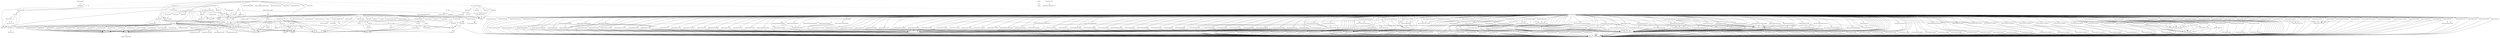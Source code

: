digraph depends {
    node [shape=plaintext]
"alsa-utils-alsamixer" -> "libasound2";
"alsa-utils-alsamixer" -> "libformw5";
"alsa-utils-alsamixer" -> "libmenuw5";
"alsa-utils-alsamixer" -> "libncursesw5";
"alsa-utils-alsamixer" -> "libpanelw5";
"alsa-utils-alsamixer" -> "libtinfo5";
"angstrom-feed-configs" -> "opkg" [style=dotted];
"angstrom-packagegroup-boot" -> "angstrom-version";
"angstrom-packagegroup-boot" -> "packagegroup-boot";
"avahi-daemon" -> "base-files";
"avahi-daemon" -> "base-passwd";
"avahi-daemon" -> "libavahi-common3";
"avahi-daemon" -> "libavahi-core7";
"avahi-daemon" -> "libcap2";
"avahi-daemon" -> "libdaemon0";
"avahi-daemon" -> "libdbus-1-3";
"avahi-daemon" -> "libexpat1";
"avahi-daemon" -> "libnss-mdns" [style=dotted];
"avahi-daemon" -> "shadow";
"avahi-utils" -> "libavahi-client3";
"avahi-utils" -> "libavahi-common3";
"bluez5" -> "libdbus-1-3";
"bluez5" -> "libglib-2.0-0";
"bluez5" -> "libreadline6";
"bluez5" -> "libudev1";
"busybox" -> "busybox-syslog" [style=dotted];
"busybox" -> "busybox-udhcpc" [style=dotted];
"busybox" -> "update-alternatives-opkg";
"busybox-syslog" -> "update-alternatives-opkg";
"cpufreq-tweaks" -> "cpufrequtils";
"dbus-1" -> "base-files";
"dbus-1" -> "base-passwd";
"dbus-1" -> "libdbus-1-3";
"dbus-1" -> "libexpat1";
"dbus-1" -> "libx11-6";
"dbus-1" -> "shadow";
"e2fsprogs-e2fsck" -> "libblkid1";
"e2fsprogs-e2fsck" -> "libcom-err2";
"e2fsprogs-e2fsck" -> "libe2p2";
"e2fsprogs-e2fsck" -> "libext2fs2";
"e2fsprogs-e2fsck" -> "libuuid1";
"fixmac" -> "ranpwd";
"htop" -> "libncursesw5";
"htop" -> "libtinfo5";
"htop" -> "ncurses-terminfo";
"iptables" -> "kernel-module-ip-tables" [style=dotted];
"iptables" -> "kernel-module-ipt-masquerade" [style=dotted];
"iptables" -> "kernel-module-iptable-filter" [style=dotted];
"iptables" -> "kernel-module-iptable-nat" [style=dotted];
"iptables" -> "kernel-module-nf-conntrack" [style=dotted];
"iptables" -> "kernel-module-nf-conntrack-ipv4" [style=dotted];
"iptables" -> "kernel-module-nf-defrag-ipv4" [style=dotted];
"iptables" -> "kernel-module-nf-nat" [style=dotted];
"iptables" -> "kernel-module-x-tables" [style=dotted];
"iw" -> "libnl-3-200";
"iw" -> "libnl-3-genl";
"kbd" -> "update-alternatives-opkg";
"kernel" -> "kernel-4.1.15-yocto-standard";
"kernel-module-8021q" -> "kernel-4.1.15-yocto-standard";
"kernel-module-act-mirred" -> "kernel-4.1.15-yocto-standard";
"kernel-module-af-key" -> "kernel-4.1.15-yocto-standard";
"kernel-module-ah4" -> "kernel-4.1.15-yocto-standard";
"kernel-module-ansi-cprng" -> "kernel-4.1.15-yocto-standard";
"kernel-module-anubis" -> "kernel-4.1.15-yocto-standard";
"kernel-module-arc4" -> "kernel-4.1.15-yocto-standard";
"kernel-module-arp-tables" -> "kernel-4.1.15-yocto-standard";
"kernel-module-arp-tables" -> "kernel-module-x-tables";
"kernel-module-arpt-mangle" -> "kernel-4.1.15-yocto-standard";
"kernel-module-arpt-mangle" -> "kernel-module-x-tables";
"kernel-module-arptable-filter" -> "kernel-4.1.15-yocto-standard";
"kernel-module-arptable-filter" -> "kernel-module-arp-tables";
"kernel-module-arptable-filter" -> "kernel-module-x-tables";
"kernel-module-binfmt-misc" -> "kernel-4.1.15-yocto-standard";
"kernel-module-blowfish-common" -> "kernel-4.1.15-yocto-standard";
"kernel-module-blowfish-generic" -> "kernel-4.1.15-yocto-standard";
"kernel-module-blowfish-generic" -> "kernel-module-blowfish-common";
"kernel-module-bonding" -> "kernel-4.1.15-yocto-standard";
"kernel-module-br-netfilter" -> "kernel-4.1.15-yocto-standard";
"kernel-module-br-netfilter" -> "kernel-module-bridge";
"kernel-module-br-netfilter" -> "kernel-module-llc";
"kernel-module-br-netfilter" -> "kernel-module-stp";
"kernel-module-bridge" -> "kernel-4.1.15-yocto-standard";
"kernel-module-bridge" -> "kernel-module-llc";
"kernel-module-bridge" -> "kernel-module-stp";
"kernel-module-bsd-comp" -> "kernel-4.1.15-yocto-standard";
"kernel-module-bsd-comp" -> "kernel-module-ppp-generic";
"kernel-module-bsd-comp" -> "kernel-module-slhc";
"kernel-module-camellia-generic" -> "kernel-4.1.15-yocto-standard";
"kernel-module-cast-common" -> "kernel-4.1.15-yocto-standard";
"kernel-module-cast5-generic" -> "kernel-4.1.15-yocto-standard";
"kernel-module-cast5-generic" -> "kernel-module-cast-common";
"kernel-module-cast6-generic" -> "kernel-4.1.15-yocto-standard";
"kernel-module-cast6-generic" -> "kernel-module-cast-common";
"kernel-module-cdrom" -> "kernel-4.1.15-yocto-standard";
"kernel-module-cifs" -> "kernel-4.1.15-yocto-standard";
"kernel-module-cmac" -> "kernel-4.1.15-yocto-standard";
"kernel-module-configfs" -> "kernel-4.1.15-yocto-standard";
"kernel-module-crc-ccitt" -> "kernel-4.1.15-yocto-standard";
"kernel-module-crypto-null" -> "kernel-4.1.15-yocto-standard";
"kernel-module-cryptoloop" -> "kernel-4.1.15-yocto-standard";
"kernel-module-cryptoloop" -> "kernel-module-loop";
"kernel-module-ctr" -> "kernel-4.1.15-yocto-standard";
"kernel-module-cuse" -> "kernel-4.1.15-yocto-standard";
"kernel-module-cuse" -> "kernel-module-fuse";
"kernel-module-deflate" -> "kernel-4.1.15-yocto-standard";
"kernel-module-dummy" -> "kernel-4.1.15-yocto-standard";
"kernel-module-ebt-802-3" -> "kernel-4.1.15-yocto-standard";
"kernel-module-ebt-802-3" -> "kernel-module-x-tables";
"kernel-module-ebt-among" -> "kernel-4.1.15-yocto-standard";
"kernel-module-ebt-among" -> "kernel-module-x-tables";
"kernel-module-ebt-arp" -> "kernel-4.1.15-yocto-standard";
"kernel-module-ebt-arp" -> "kernel-module-x-tables";
"kernel-module-ebt-arpreply" -> "kernel-4.1.15-yocto-standard";
"kernel-module-ebt-arpreply" -> "kernel-module-x-tables";
"kernel-module-ebt-dnat" -> "kernel-4.1.15-yocto-standard";
"kernel-module-ebt-dnat" -> "kernel-module-x-tables";
"kernel-module-ebt-ip" -> "kernel-4.1.15-yocto-standard";
"kernel-module-ebt-ip" -> "kernel-module-x-tables";
"kernel-module-ebt-ip6" -> "kernel-4.1.15-yocto-standard";
"kernel-module-ebt-ip6" -> "kernel-module-x-tables";
"kernel-module-ebt-limit" -> "kernel-4.1.15-yocto-standard";
"kernel-module-ebt-limit" -> "kernel-module-x-tables";
"kernel-module-ebt-log" -> "kernel-4.1.15-yocto-standard";
"kernel-module-ebt-log" -> "kernel-module-x-tables";
"kernel-module-ebt-mark" -> "kernel-4.1.15-yocto-standard";
"kernel-module-ebt-mark" -> "kernel-module-x-tables";
"kernel-module-ebt-mark-m" -> "kernel-4.1.15-yocto-standard";
"kernel-module-ebt-mark-m" -> "kernel-module-x-tables";
"kernel-module-ebt-nflog" -> "kernel-4.1.15-yocto-standard";
"kernel-module-ebt-nflog" -> "kernel-module-x-tables";
"kernel-module-ebt-pkttype" -> "kernel-4.1.15-yocto-standard";
"kernel-module-ebt-pkttype" -> "kernel-module-x-tables";
"kernel-module-ebt-redirect" -> "kernel-4.1.15-yocto-standard";
"kernel-module-ebt-redirect" -> "kernel-module-x-tables";
"kernel-module-ebt-snat" -> "kernel-4.1.15-yocto-standard";
"kernel-module-ebt-snat" -> "kernel-module-x-tables";
"kernel-module-ebt-stp" -> "kernel-4.1.15-yocto-standard";
"kernel-module-ebt-stp" -> "kernel-module-x-tables";
"kernel-module-ebt-vlan" -> "kernel-4.1.15-yocto-standard";
"kernel-module-ebt-vlan" -> "kernel-module-x-tables";
"kernel-module-ebtable-broute" -> "kernel-4.1.15-yocto-standard";
"kernel-module-ebtable-broute" -> "kernel-module-bridge";
"kernel-module-ebtable-broute" -> "kernel-module-ebtables";
"kernel-module-ebtable-broute" -> "kernel-module-llc";
"kernel-module-ebtable-broute" -> "kernel-module-stp";
"kernel-module-ebtable-broute" -> "kernel-module-x-tables";
"kernel-module-ebtable-filter" -> "kernel-4.1.15-yocto-standard";
"kernel-module-ebtable-filter" -> "kernel-module-ebtables";
"kernel-module-ebtable-filter" -> "kernel-module-x-tables";
"kernel-module-ebtable-nat" -> "kernel-4.1.15-yocto-standard";
"kernel-module-ebtable-nat" -> "kernel-module-ebtables";
"kernel-module-ebtable-nat" -> "kernel-module-x-tables";
"kernel-module-ebtables" -> "kernel-4.1.15-yocto-standard";
"kernel-module-ebtables" -> "kernel-module-x-tables";
"kernel-module-ecb" -> "kernel-4.1.15-yocto-standard";
"kernel-module-esp4" -> "kernel-4.1.15-yocto-standard";
"kernel-module-fuse" -> "kernel-4.1.15-yocto-standard";
"kernel-module-gre" -> "kernel-4.1.15-yocto-standard";
"kernel-module-i2c-core" -> "kernel-4.1.15-yocto-standard";
"kernel-module-i2c-dev" -> "kernel-4.1.15-yocto-standard";
"kernel-module-i2c-dev" -> "kernel-module-i2c-core";
"kernel-module-i2c-piix4" -> "kernel-4.1.15-yocto-standard";
"kernel-module-i2c-piix4" -> "kernel-module-i2c-core";
"kernel-module-ip-gre" -> "kernel-4.1.15-yocto-standard";
"kernel-module-ip-gre" -> "kernel-module-gre";
"kernel-module-ip-tables" -> "kernel-4.1.15-yocto-standard";
"kernel-module-ip-tables" -> "kernel-module-x-tables";
"kernel-module-ip6-tables" -> "kernel-4.1.15-yocto-standard";
"kernel-module-ip6-tables" -> "kernel-module-x-tables";
"kernel-module-ip6-tunnel" -> "kernel-4.1.15-yocto-standard";
"kernel-module-ip6-tunnel" -> "kernel-module-tunnel6";
"kernel-module-ip6-udp-tunnel" -> "kernel-4.1.15-yocto-standard";
"kernel-module-ip6t-eui64" -> "kernel-4.1.15-yocto-standard";
"kernel-module-ip6t-eui64" -> "kernel-module-x-tables";
"kernel-module-ip6t-frag" -> "kernel-4.1.15-yocto-standard";
"kernel-module-ip6t-frag" -> "kernel-module-x-tables";
"kernel-module-ip6t-hbh" -> "kernel-4.1.15-yocto-standard";
"kernel-module-ip6t-hbh" -> "kernel-module-x-tables";
"kernel-module-ip6t-ipv6header" -> "kernel-4.1.15-yocto-standard";
"kernel-module-ip6t-ipv6header" -> "kernel-module-x-tables";
"kernel-module-ip6t-rt" -> "kernel-4.1.15-yocto-standard";
"kernel-module-ip6t-rt" -> "kernel-module-x-tables";
"kernel-module-ip6table-filter" -> "kernel-4.1.15-yocto-standard";
"kernel-module-ip6table-filter" -> "kernel-module-ip6-tables";
"kernel-module-ip6table-filter" -> "kernel-module-x-tables";
"kernel-module-ip6table-mangle" -> "kernel-4.1.15-yocto-standard";
"kernel-module-ip6table-mangle" -> "kernel-module-ip6-tables";
"kernel-module-ip6table-mangle" -> "kernel-module-x-tables";
"kernel-module-ip6table-raw" -> "kernel-4.1.15-yocto-standard";
"kernel-module-ip6table-raw" -> "kernel-module-ip6-tables";
"kernel-module-ip6table-raw" -> "kernel-module-x-tables";
"kernel-module-ipcomp" -> "kernel-4.1.15-yocto-standard";
"kernel-module-ipcomp" -> "kernel-module-xfrm-ipcomp";
"kernel-module-ipcomp6" -> "kernel-4.1.15-yocto-standard";
"kernel-module-ipcomp6" -> "kernel-module-tunnel6";
"kernel-module-ipcomp6" -> "kernel-module-xfrm-ipcomp";
"kernel-module-ipcomp6" -> "kernel-module-xfrm6-tunnel";
"kernel-module-ipip" -> "kernel-4.1.15-yocto-standard";
"kernel-module-ipt-ah" -> "kernel-4.1.15-yocto-standard";
"kernel-module-ipt-ah" -> "kernel-module-x-tables";
"kernel-module-ipt-clusterip" -> "kernel-4.1.15-yocto-standard";
"kernel-module-ipt-clusterip" -> "kernel-module-nf-conntrack";
"kernel-module-ipt-clusterip" -> "kernel-module-x-tables";
"kernel-module-ipt-ecn" -> "kernel-4.1.15-yocto-standard";
"kernel-module-ipt-ecn" -> "kernel-module-x-tables";
"kernel-module-ipt-reject" -> "kernel-4.1.15-yocto-standard";
"kernel-module-ipt-reject" -> "kernel-module-nf-reject-ipv4";
"kernel-module-ipt-reject" -> "kernel-module-x-tables";
"kernel-module-iptable-filter" -> "kernel-4.1.15-yocto-standard";
"kernel-module-iptable-filter" -> "kernel-module-ip-tables";
"kernel-module-iptable-filter" -> "kernel-module-x-tables";
"kernel-module-iptable-mangle" -> "kernel-4.1.15-yocto-standard";
"kernel-module-iptable-mangle" -> "kernel-module-ip-tables";
"kernel-module-iptable-mangle" -> "kernel-module-x-tables";
"kernel-module-iptable-raw" -> "kernel-4.1.15-yocto-standard";
"kernel-module-iptable-raw" -> "kernel-module-ip-tables";
"kernel-module-iptable-raw" -> "kernel-module-x-tables";
"kernel-module-khazad" -> "kernel-4.1.15-yocto-standard";
"kernel-module-libcrc32c" -> "kernel-4.1.15-yocto-standard";
"kernel-module-llc" -> "kernel-4.1.15-yocto-standard";
"kernel-module-loop" -> "kernel-4.1.15-yocto-standard";
"kernel-module-md4" -> "kernel-4.1.15-yocto-standard";
"kernel-module-michael-mic" -> "kernel-4.1.15-yocto-standard";
"kernel-module-nbd" -> "kernel-4.1.15-yocto-standard";
"kernel-module-nf-conntrack" -> "kernel-4.1.15-yocto-standard";
"kernel-module-nf-conntrack-amanda" -> "kernel-4.1.15-yocto-standard";
"kernel-module-nf-conntrack-amanda" -> "kernel-module-nf-conntrack";
"kernel-module-nf-conntrack-broadcast" -> "kernel-4.1.15-yocto-standard";
"kernel-module-nf-conntrack-broadcast" -> "kernel-module-nf-conntrack";
"kernel-module-nf-conntrack-ftp" -> "kernel-4.1.15-yocto-standard";
"kernel-module-nf-conntrack-ftp" -> "kernel-module-nf-conntrack";
"kernel-module-nf-conntrack-h323" -> "kernel-4.1.15-yocto-standard";
"kernel-module-nf-conntrack-h323" -> "kernel-module-nf-conntrack";
"kernel-module-nf-conntrack-ipv4" -> "kernel-4.1.15-yocto-standard";
"kernel-module-nf-conntrack-ipv4" -> "kernel-module-nf-conntrack";
"kernel-module-nf-conntrack-ipv4" -> "kernel-module-nf-defrag-ipv4";
"kernel-module-nf-conntrack-irc" -> "kernel-4.1.15-yocto-standard";
"kernel-module-nf-conntrack-irc" -> "kernel-module-nf-conntrack";
"kernel-module-nf-conntrack-netbios-ns" -> "kernel-4.1.15-yocto-standard";
"kernel-module-nf-conntrack-netbios-ns" -> "kernel-module-nf-conntrack";
"kernel-module-nf-conntrack-netbios-ns" -> "kernel-module-nf-conntrack-broadcast";
"kernel-module-nf-conntrack-netlink" -> "kernel-4.1.15-yocto-standard";
"kernel-module-nf-conntrack-netlink" -> "kernel-module-nf-conntrack";
"kernel-module-nf-conntrack-netlink" -> "kernel-module-nfnetlink";
"kernel-module-nf-conntrack-pptp" -> "kernel-4.1.15-yocto-standard";
"kernel-module-nf-conntrack-pptp" -> "kernel-module-nf-conntrack";
"kernel-module-nf-conntrack-pptp" -> "kernel-module-nf-conntrack-proto-gre";
"kernel-module-nf-conntrack-proto-gre" -> "kernel-4.1.15-yocto-standard";
"kernel-module-nf-conntrack-proto-gre" -> "kernel-module-nf-conntrack";
"kernel-module-nf-conntrack-proto-sctp" -> "kernel-4.1.15-yocto-standard";
"kernel-module-nf-conntrack-proto-sctp" -> "kernel-module-nf-conntrack";
"kernel-module-nf-conntrack-proto-udplite" -> "kernel-4.1.15-yocto-standard";
"kernel-module-nf-conntrack-proto-udplite" -> "kernel-module-nf-conntrack";
"kernel-module-nf-conntrack-sane" -> "kernel-4.1.15-yocto-standard";
"kernel-module-nf-conntrack-sane" -> "kernel-module-nf-conntrack";
"kernel-module-nf-conntrack-sip" -> "kernel-4.1.15-yocto-standard";
"kernel-module-nf-conntrack-sip" -> "kernel-module-nf-conntrack";
"kernel-module-nf-conntrack-tftp" -> "kernel-4.1.15-yocto-standard";
"kernel-module-nf-conntrack-tftp" -> "kernel-module-nf-conntrack";
"kernel-module-nf-defrag-ipv4" -> "kernel-4.1.15-yocto-standard";
"kernel-module-nf-nat" -> "kernel-4.1.15-yocto-standard";
"kernel-module-nf-nat" -> "kernel-module-nf-conntrack";
"kernel-module-nf-nat-amanda" -> "kernel-4.1.15-yocto-standard";
"kernel-module-nf-nat-amanda" -> "kernel-module-nf-conntrack";
"kernel-module-nf-nat-amanda" -> "kernel-module-nf-conntrack-amanda";
"kernel-module-nf-nat-amanda" -> "kernel-module-nf-nat";
"kernel-module-nf-nat-ftp" -> "kernel-4.1.15-yocto-standard";
"kernel-module-nf-nat-ftp" -> "kernel-module-nf-conntrack";
"kernel-module-nf-nat-ftp" -> "kernel-module-nf-conntrack-ftp";
"kernel-module-nf-nat-ftp" -> "kernel-module-nf-nat";
"kernel-module-nf-nat-h323" -> "kernel-4.1.15-yocto-standard";
"kernel-module-nf-nat-h323" -> "kernel-module-nf-conntrack";
"kernel-module-nf-nat-h323" -> "kernel-module-nf-conntrack-h323";
"kernel-module-nf-nat-h323" -> "kernel-module-nf-nat";
"kernel-module-nf-nat-ipv4" -> "kernel-4.1.15-yocto-standard";
"kernel-module-nf-nat-ipv4" -> "kernel-module-nf-conntrack";
"kernel-module-nf-nat-ipv4" -> "kernel-module-nf-nat";
"kernel-module-nf-nat-irc" -> "kernel-4.1.15-yocto-standard";
"kernel-module-nf-nat-irc" -> "kernel-module-nf-conntrack";
"kernel-module-nf-nat-irc" -> "kernel-module-nf-conntrack-irc";
"kernel-module-nf-nat-irc" -> "kernel-module-nf-nat";
"kernel-module-nf-nat-pptp" -> "kernel-4.1.15-yocto-standard";
"kernel-module-nf-nat-pptp" -> "kernel-module-nf-conntrack";
"kernel-module-nf-nat-pptp" -> "kernel-module-nf-conntrack-pptp";
"kernel-module-nf-nat-pptp" -> "kernel-module-nf-conntrack-proto-gre";
"kernel-module-nf-nat-pptp" -> "kernel-module-nf-nat";
"kernel-module-nf-nat-pptp" -> "kernel-module-nf-nat-proto-gre";
"kernel-module-nf-nat-proto-gre" -> "kernel-4.1.15-yocto-standard";
"kernel-module-nf-nat-proto-gre" -> "kernel-module-nf-conntrack";
"kernel-module-nf-nat-proto-gre" -> "kernel-module-nf-nat";
"kernel-module-nf-nat-proto-sctp" -> "kernel-4.1.15-yocto-standard";
"kernel-module-nf-nat-proto-sctp" -> "kernel-module-libcrc32c";
"kernel-module-nf-nat-proto-sctp" -> "kernel-module-nf-conntrack";
"kernel-module-nf-nat-proto-sctp" -> "kernel-module-nf-nat";
"kernel-module-nf-nat-proto-udplite" -> "kernel-4.1.15-yocto-standard";
"kernel-module-nf-nat-proto-udplite" -> "kernel-module-nf-conntrack";
"kernel-module-nf-nat-proto-udplite" -> "kernel-module-nf-nat";
"kernel-module-nf-nat-sip" -> "kernel-4.1.15-yocto-standard";
"kernel-module-nf-nat-sip" -> "kernel-module-nf-conntrack";
"kernel-module-nf-nat-sip" -> "kernel-module-nf-conntrack-sip";
"kernel-module-nf-nat-sip" -> "kernel-module-nf-nat";
"kernel-module-nf-nat-tftp" -> "kernel-4.1.15-yocto-standard";
"kernel-module-nf-nat-tftp" -> "kernel-module-nf-conntrack";
"kernel-module-nf-nat-tftp" -> "kernel-module-nf-conntrack-tftp";
"kernel-module-nf-nat-tftp" -> "kernel-module-nf-nat";
"kernel-module-nf-reject-ipv4" -> "kernel-4.1.15-yocto-standard";
"kernel-module-nfnetlink" -> "kernel-4.1.15-yocto-standard";
"kernel-module-nfnetlink-log" -> "kernel-4.1.15-yocto-standard";
"kernel-module-nfnetlink-log" -> "kernel-module-nfnetlink";
"kernel-module-nfnetlink-queue" -> "kernel-4.1.15-yocto-standard";
"kernel-module-nfnetlink-queue" -> "kernel-module-nfnetlink";
"kernel-module-nfsd" -> "kernel-4.1.15-yocto-standard";
"kernel-module-nls-ascii" -> "kernel-4.1.15-yocto-standard";
"kernel-module-nls-cp1250" -> "kernel-4.1.15-yocto-standard";
"kernel-module-nls-cp1251" -> "kernel-4.1.15-yocto-standard";
"kernel-module-nls-cp1255" -> "kernel-4.1.15-yocto-standard";
"kernel-module-nls-cp437" -> "kernel-4.1.15-yocto-standard";
"kernel-module-nls-cp737" -> "kernel-4.1.15-yocto-standard";
"kernel-module-nls-cp775" -> "kernel-4.1.15-yocto-standard";
"kernel-module-nls-cp850" -> "kernel-4.1.15-yocto-standard";
"kernel-module-nls-cp852" -> "kernel-4.1.15-yocto-standard";
"kernel-module-nls-cp855" -> "kernel-4.1.15-yocto-standard";
"kernel-module-nls-cp857" -> "kernel-4.1.15-yocto-standard";
"kernel-module-nls-cp860" -> "kernel-4.1.15-yocto-standard";
"kernel-module-nls-cp861" -> "kernel-4.1.15-yocto-standard";
"kernel-module-nls-cp862" -> "kernel-4.1.15-yocto-standard";
"kernel-module-nls-cp863" -> "kernel-4.1.15-yocto-standard";
"kernel-module-nls-cp864" -> "kernel-4.1.15-yocto-standard";
"kernel-module-nls-cp865" -> "kernel-4.1.15-yocto-standard";
"kernel-module-nls-cp866" -> "kernel-4.1.15-yocto-standard";
"kernel-module-nls-cp869" -> "kernel-4.1.15-yocto-standard";
"kernel-module-nls-cp874" -> "kernel-4.1.15-yocto-standard";
"kernel-module-nls-cp932" -> "kernel-4.1.15-yocto-standard";
"kernel-module-nls-cp936" -> "kernel-4.1.15-yocto-standard";
"kernel-module-nls-cp949" -> "kernel-4.1.15-yocto-standard";
"kernel-module-nls-cp950" -> "kernel-4.1.15-yocto-standard";
"kernel-module-nls-euc-jp" -> "kernel-4.1.15-yocto-standard";
"kernel-module-nls-iso8859-1" -> "kernel-4.1.15-yocto-standard";
"kernel-module-nls-iso8859-13" -> "kernel-4.1.15-yocto-standard";
"kernel-module-nls-iso8859-14" -> "kernel-4.1.15-yocto-standard";
"kernel-module-nls-iso8859-15" -> "kernel-4.1.15-yocto-standard";
"kernel-module-nls-iso8859-2" -> "kernel-4.1.15-yocto-standard";
"kernel-module-nls-iso8859-3" -> "kernel-4.1.15-yocto-standard";
"kernel-module-nls-iso8859-4" -> "kernel-4.1.15-yocto-standard";
"kernel-module-nls-iso8859-5" -> "kernel-4.1.15-yocto-standard";
"kernel-module-nls-iso8859-6" -> "kernel-4.1.15-yocto-standard";
"kernel-module-nls-iso8859-7" -> "kernel-4.1.15-yocto-standard";
"kernel-module-nls-iso8859-9" -> "kernel-4.1.15-yocto-standard";
"kernel-module-nls-koi8-r" -> "kernel-4.1.15-yocto-standard";
"kernel-module-nls-koi8-ru" -> "kernel-4.1.15-yocto-standard";
"kernel-module-nls-koi8-u" -> "kernel-4.1.15-yocto-standard";
"kernel-module-nls-utf8" -> "kernel-4.1.15-yocto-standard";
"kernel-module-p8022" -> "kernel-4.1.15-yocto-standard";
"kernel-module-p8022" -> "kernel-module-llc";
"kernel-module-parport" -> "kernel-4.1.15-yocto-standard";
"kernel-module-parport-pc" -> "kernel-4.1.15-yocto-standard";
"kernel-module-parport-pc" -> "kernel-module-parport";
"kernel-module-pktgen" -> "kernel-4.1.15-yocto-standard";
"kernel-module-ppp-async" -> "kernel-4.1.15-yocto-standard";
"kernel-module-ppp-async" -> "kernel-module-crc-ccitt";
"kernel-module-ppp-async" -> "kernel-module-ppp-generic";
"kernel-module-ppp-async" -> "kernel-module-slhc";
"kernel-module-ppp-deflate" -> "kernel-4.1.15-yocto-standard";
"kernel-module-ppp-deflate" -> "kernel-module-ppp-generic";
"kernel-module-ppp-deflate" -> "kernel-module-slhc";
"kernel-module-ppp-generic" -> "kernel-4.1.15-yocto-standard";
"kernel-module-ppp-generic" -> "kernel-module-slhc";
"kernel-module-ppp-synctty" -> "kernel-4.1.15-yocto-standard";
"kernel-module-ppp-synctty" -> "kernel-module-ppp-generic";
"kernel-module-ppp-synctty" -> "kernel-module-slhc";
"kernel-module-pppoe" -> "kernel-4.1.15-yocto-standard";
"kernel-module-pppoe" -> "kernel-module-ppp-generic";
"kernel-module-pppoe" -> "kernel-module-pppox";
"kernel-module-pppoe" -> "kernel-module-slhc";
"kernel-module-pppox" -> "kernel-4.1.15-yocto-standard";
"kernel-module-pppox" -> "kernel-module-ppp-generic";
"kernel-module-pppox" -> "kernel-module-slhc";
"kernel-module-psnap" -> "kernel-4.1.15-yocto-standard";
"kernel-module-psnap" -> "kernel-module-llc";
"kernel-module-rng-core" -> "kernel-4.1.15-yocto-standard";
"kernel-module-romfs" -> "kernel-4.1.15-yocto-standard";
"kernel-module-rpcsec-gss-krb5" -> "kernel-4.1.15-yocto-standard";
"kernel-module-sch-cbq" -> "kernel-4.1.15-yocto-standard";
"kernel-module-sch-codel" -> "kernel-4.1.15-yocto-standard";
"kernel-module-sch-dsmark" -> "kernel-4.1.15-yocto-standard";
"kernel-module-sch-gred" -> "kernel-4.1.15-yocto-standard";
"kernel-module-sch-hfsc" -> "kernel-4.1.15-yocto-standard";
"kernel-module-sch-htb" -> "kernel-4.1.15-yocto-standard";
"kernel-module-sch-ingress" -> "kernel-4.1.15-yocto-standard";
"kernel-module-sch-netem" -> "kernel-4.1.15-yocto-standard";
"kernel-module-sch-prio" -> "kernel-4.1.15-yocto-standard";
"kernel-module-sch-red" -> "kernel-4.1.15-yocto-standard";
"kernel-module-sch-sfq" -> "kernel-4.1.15-yocto-standard";
"kernel-module-sch-tbf" -> "kernel-4.1.15-yocto-standard";
"kernel-module-sch-teql" -> "kernel-4.1.15-yocto-standard";
"kernel-module-scsi-mod" -> "kernel-4.1.15-yocto-standard";
"kernel-module-sctp" -> "kernel-4.1.15-yocto-standard";
"kernel-module-sctp" -> "kernel-module-libcrc32c";
"kernel-module-sd-mod" -> "kernel-4.1.15-yocto-standard";
"kernel-module-sd-mod" -> "kernel-module-scsi-mod";
"kernel-module-seqiv" -> "kernel-4.1.15-yocto-standard";
"kernel-module-serpent-generic" -> "kernel-4.1.15-yocto-standard";
"kernel-module-sg" -> "kernel-4.1.15-yocto-standard";
"kernel-module-sg" -> "kernel-module-scsi-mod";
"kernel-module-sha256-generic" -> "kernel-4.1.15-yocto-standard";
"kernel-module-sha512-generic" -> "kernel-4.1.15-yocto-standard";
"kernel-module-slhc" -> "kernel-4.1.15-yocto-standard";
"kernel-module-slip" -> "kernel-4.1.15-yocto-standard";
"kernel-module-slip" -> "kernel-module-slhc";
"kernel-module-softdog" -> "kernel-4.1.15-yocto-standard";
"kernel-module-sr-mod" -> "kernel-4.1.15-yocto-standard";
"kernel-module-sr-mod" -> "kernel-module-cdrom";
"kernel-module-sr-mod" -> "kernel-module-scsi-mod";
"kernel-module-stp" -> "kernel-4.1.15-yocto-standard";
"kernel-module-stp" -> "kernel-module-llc";
"kernel-module-tcrypt" -> "kernel-4.1.15-yocto-standard";
"kernel-module-tea" -> "kernel-4.1.15-yocto-standard";
"kernel-module-tipc" -> "kernel-4.1.15-yocto-standard";
"kernel-module-tipc" -> "kernel-module-ip6-udp-tunnel";
"kernel-module-tipc" -> "kernel-module-udp-tunnel";
"kernel-module-ts-bm" -> "kernel-4.1.15-yocto-standard";
"kernel-module-ts-fsm" -> "kernel-4.1.15-yocto-standard";
"kernel-module-ts-kmp" -> "kernel-4.1.15-yocto-standard";
"kernel-module-tun" -> "kernel-4.1.15-yocto-standard";
"kernel-module-tunnel6" -> "kernel-4.1.15-yocto-standard";
"kernel-module-twofish-common" -> "kernel-4.1.15-yocto-standard";
"kernel-module-twofish-generic" -> "kernel-4.1.15-yocto-standard";
"kernel-module-twofish-generic" -> "kernel-module-twofish-common";
"kernel-module-udp-tunnel" -> "kernel-4.1.15-yocto-standard";
"kernel-module-usb-storage" -> "kernel-4.1.15-yocto-standard";
"kernel-module-usb-storage" -> "kernel-module-scsi-mod";
"kernel-module-wp512" -> "kernel-4.1.15-yocto-standard";
"kernel-module-x-tables" -> "kernel-4.1.15-yocto-standard";
"kernel-module-xcbc" -> "kernel-4.1.15-yocto-standard";
"kernel-module-xfrm-ipcomp" -> "kernel-4.1.15-yocto-standard";
"kernel-module-xfrm-user" -> "kernel-4.1.15-yocto-standard";
"kernel-module-xfrm4-tunnel" -> "kernel-4.1.15-yocto-standard";
"kernel-module-xfrm6-tunnel" -> "kernel-4.1.15-yocto-standard";
"kernel-module-xfrm6-tunnel" -> "kernel-module-tunnel6";
"kernel-module-xt-classify" -> "kernel-4.1.15-yocto-standard";
"kernel-module-xt-classify" -> "kernel-module-x-tables";
"kernel-module-xt-comment" -> "kernel-4.1.15-yocto-standard";
"kernel-module-xt-comment" -> "kernel-module-x-tables";
"kernel-module-xt-connbytes" -> "kernel-4.1.15-yocto-standard";
"kernel-module-xt-connbytes" -> "kernel-module-nf-conntrack";
"kernel-module-xt-connbytes" -> "kernel-module-x-tables";
"kernel-module-xt-connlimit" -> "kernel-4.1.15-yocto-standard";
"kernel-module-xt-connlimit" -> "kernel-module-nf-conntrack";
"kernel-module-xt-connlimit" -> "kernel-module-x-tables";
"kernel-module-xt-connmark" -> "kernel-4.1.15-yocto-standard";
"kernel-module-xt-connmark" -> "kernel-module-nf-conntrack";
"kernel-module-xt-connmark" -> "kernel-module-x-tables";
"kernel-module-xt-conntrack" -> "kernel-4.1.15-yocto-standard";
"kernel-module-xt-conntrack" -> "kernel-module-nf-conntrack";
"kernel-module-xt-conntrack" -> "kernel-module-x-tables";
"kernel-module-xt-ct" -> "kernel-4.1.15-yocto-standard";
"kernel-module-xt-ct" -> "kernel-module-nf-conntrack";
"kernel-module-xt-ct" -> "kernel-module-x-tables";
"kernel-module-xt-dccp" -> "kernel-4.1.15-yocto-standard";
"kernel-module-xt-dccp" -> "kernel-module-x-tables";
"kernel-module-xt-dscp" -> "kernel-4.1.15-yocto-standard";
"kernel-module-xt-dscp" -> "kernel-module-x-tables";
"kernel-module-xt-ecn" -> "kernel-4.1.15-yocto-standard";
"kernel-module-xt-ecn" -> "kernel-module-x-tables";
"kernel-module-xt-esp" -> "kernel-4.1.15-yocto-standard";
"kernel-module-xt-esp" -> "kernel-module-x-tables";
"kernel-module-xt-hashlimit" -> "kernel-4.1.15-yocto-standard";
"kernel-module-xt-hashlimit" -> "kernel-module-x-tables";
"kernel-module-xt-helper" -> "kernel-4.1.15-yocto-standard";
"kernel-module-xt-helper" -> "kernel-module-nf-conntrack";
"kernel-module-xt-helper" -> "kernel-module-x-tables";
"kernel-module-xt-hl" -> "kernel-4.1.15-yocto-standard";
"kernel-module-xt-hl" -> "kernel-module-x-tables";
"kernel-module-xt-length" -> "kernel-4.1.15-yocto-standard";
"kernel-module-xt-length" -> "kernel-module-x-tables";
"kernel-module-xt-limit" -> "kernel-4.1.15-yocto-standard";
"kernel-module-xt-limit" -> "kernel-module-x-tables";
"kernel-module-xt-mac" -> "kernel-4.1.15-yocto-standard";
"kernel-module-xt-mac" -> "kernel-module-x-tables";
"kernel-module-xt-mark" -> "kernel-4.1.15-yocto-standard";
"kernel-module-xt-mark" -> "kernel-module-x-tables";
"kernel-module-xt-multiport" -> "kernel-4.1.15-yocto-standard";
"kernel-module-xt-multiport" -> "kernel-module-x-tables";
"kernel-module-xt-nflog" -> "kernel-4.1.15-yocto-standard";
"kernel-module-xt-nflog" -> "kernel-module-nfnetlink";
"kernel-module-xt-nflog" -> "kernel-module-nfnetlink-log";
"kernel-module-xt-nflog" -> "kernel-module-x-tables";
"kernel-module-xt-nfqueue" -> "kernel-4.1.15-yocto-standard";
"kernel-module-xt-nfqueue" -> "kernel-module-x-tables";
"kernel-module-xt-pkttype" -> "kernel-4.1.15-yocto-standard";
"kernel-module-xt-pkttype" -> "kernel-module-x-tables";
"kernel-module-xt-policy" -> "kernel-4.1.15-yocto-standard";
"kernel-module-xt-policy" -> "kernel-module-x-tables";
"kernel-module-xt-quota" -> "kernel-4.1.15-yocto-standard";
"kernel-module-xt-quota" -> "kernel-module-x-tables";
"kernel-module-xt-realm" -> "kernel-4.1.15-yocto-standard";
"kernel-module-xt-realm" -> "kernel-module-x-tables";
"kernel-module-xt-sctp" -> "kernel-4.1.15-yocto-standard";
"kernel-module-xt-sctp" -> "kernel-module-x-tables";
"kernel-module-xt-state" -> "kernel-4.1.15-yocto-standard";
"kernel-module-xt-state" -> "kernel-module-nf-conntrack";
"kernel-module-xt-state" -> "kernel-module-x-tables";
"kernel-module-xt-statistic" -> "kernel-4.1.15-yocto-standard";
"kernel-module-xt-statistic" -> "kernel-module-x-tables";
"kernel-module-xt-string" -> "kernel-4.1.15-yocto-standard";
"kernel-module-xt-string" -> "kernel-module-x-tables";
"kernel-module-xt-tcpmss" -> "kernel-4.1.15-yocto-standard";
"kernel-module-xt-tcpmss" -> "kernel-module-x-tables";
"kernel-module-xt-tcpudp" -> "kernel-4.1.15-yocto-standard";
"kernel-module-xt-tcpudp" -> "kernel-module-x-tables";
"kernel-module-xt-trace" -> "kernel-4.1.15-yocto-standard";
"kernel-module-xt-trace" -> "kernel-module-x-tables";
"kernel-module-xt-u32" -> "kernel-4.1.15-yocto-standard";
"kernel-module-xt-u32" -> "kernel-module-x-tables";
"kernel-modules" -> "kernel-module-8021q";
"kernel-modules" -> "kernel-module-act-mirred";
"kernel-modules" -> "kernel-module-af-key";
"kernel-modules" -> "kernel-module-ah4";
"kernel-modules" -> "kernel-module-ansi-cprng";
"kernel-modules" -> "kernel-module-anubis";
"kernel-modules" -> "kernel-module-arc4";
"kernel-modules" -> "kernel-module-arp-tables";
"kernel-modules" -> "kernel-module-arpt-mangle";
"kernel-modules" -> "kernel-module-arptable-filter";
"kernel-modules" -> "kernel-module-binfmt-misc";
"kernel-modules" -> "kernel-module-blowfish-common";
"kernel-modules" -> "kernel-module-blowfish-generic";
"kernel-modules" -> "kernel-module-bonding";
"kernel-modules" -> "kernel-module-br-netfilter";
"kernel-modules" -> "kernel-module-bridge";
"kernel-modules" -> "kernel-module-bsd-comp";
"kernel-modules" -> "kernel-module-camellia-generic";
"kernel-modules" -> "kernel-module-cast-common";
"kernel-modules" -> "kernel-module-cast5-generic";
"kernel-modules" -> "kernel-module-cast6-generic";
"kernel-modules" -> "kernel-module-cdrom";
"kernel-modules" -> "kernel-module-cifs";
"kernel-modules" -> "kernel-module-cmac";
"kernel-modules" -> "kernel-module-configfs";
"kernel-modules" -> "kernel-module-crc-ccitt";
"kernel-modules" -> "kernel-module-crypto-null";
"kernel-modules" -> "kernel-module-cryptoloop";
"kernel-modules" -> "kernel-module-ctr";
"kernel-modules" -> "kernel-module-cuse";
"kernel-modules" -> "kernel-module-deflate";
"kernel-modules" -> "kernel-module-dummy";
"kernel-modules" -> "kernel-module-ebt-802-3";
"kernel-modules" -> "kernel-module-ebt-among";
"kernel-modules" -> "kernel-module-ebt-arp";
"kernel-modules" -> "kernel-module-ebt-arpreply";
"kernel-modules" -> "kernel-module-ebt-dnat";
"kernel-modules" -> "kernel-module-ebt-ip";
"kernel-modules" -> "kernel-module-ebt-ip6";
"kernel-modules" -> "kernel-module-ebt-limit";
"kernel-modules" -> "kernel-module-ebt-log";
"kernel-modules" -> "kernel-module-ebt-mark";
"kernel-modules" -> "kernel-module-ebt-mark-m";
"kernel-modules" -> "kernel-module-ebt-nflog";
"kernel-modules" -> "kernel-module-ebt-pkttype";
"kernel-modules" -> "kernel-module-ebt-redirect";
"kernel-modules" -> "kernel-module-ebt-snat";
"kernel-modules" -> "kernel-module-ebt-stp";
"kernel-modules" -> "kernel-module-ebt-vlan";
"kernel-modules" -> "kernel-module-ebtable-broute";
"kernel-modules" -> "kernel-module-ebtable-filter";
"kernel-modules" -> "kernel-module-ebtable-nat";
"kernel-modules" -> "kernel-module-ebtables";
"kernel-modules" -> "kernel-module-ecb";
"kernel-modules" -> "kernel-module-esp4";
"kernel-modules" -> "kernel-module-fuse";
"kernel-modules" -> "kernel-module-gre";
"kernel-modules" -> "kernel-module-i2c-core";
"kernel-modules" -> "kernel-module-i2c-dev";
"kernel-modules" -> "kernel-module-i2c-piix4";
"kernel-modules" -> "kernel-module-ip-gre";
"kernel-modules" -> "kernel-module-ip-tables";
"kernel-modules" -> "kernel-module-ip6-tables";
"kernel-modules" -> "kernel-module-ip6-tunnel";
"kernel-modules" -> "kernel-module-ip6-udp-tunnel";
"kernel-modules" -> "kernel-module-ip6t-eui64";
"kernel-modules" -> "kernel-module-ip6t-frag";
"kernel-modules" -> "kernel-module-ip6t-hbh";
"kernel-modules" -> "kernel-module-ip6t-ipv6header";
"kernel-modules" -> "kernel-module-ip6t-rt";
"kernel-modules" -> "kernel-module-ip6table-filter";
"kernel-modules" -> "kernel-module-ip6table-mangle";
"kernel-modules" -> "kernel-module-ip6table-raw";
"kernel-modules" -> "kernel-module-ipcomp";
"kernel-modules" -> "kernel-module-ipcomp6";
"kernel-modules" -> "kernel-module-ipip";
"kernel-modules" -> "kernel-module-ipt-ah";
"kernel-modules" -> "kernel-module-ipt-clusterip";
"kernel-modules" -> "kernel-module-ipt-ecn";
"kernel-modules" -> "kernel-module-ipt-reject";
"kernel-modules" -> "kernel-module-iptable-filter";
"kernel-modules" -> "kernel-module-iptable-mangle";
"kernel-modules" -> "kernel-module-iptable-raw";
"kernel-modules" -> "kernel-module-khazad";
"kernel-modules" -> "kernel-module-libcrc32c";
"kernel-modules" -> "kernel-module-llc";
"kernel-modules" -> "kernel-module-loop";
"kernel-modules" -> "kernel-module-md4";
"kernel-modules" -> "kernel-module-michael-mic";
"kernel-modules" -> "kernel-module-nbd";
"kernel-modules" -> "kernel-module-nf-conntrack";
"kernel-modules" -> "kernel-module-nf-conntrack-amanda";
"kernel-modules" -> "kernel-module-nf-conntrack-broadcast";
"kernel-modules" -> "kernel-module-nf-conntrack-ftp";
"kernel-modules" -> "kernel-module-nf-conntrack-h323";
"kernel-modules" -> "kernel-module-nf-conntrack-ipv4";
"kernel-modules" -> "kernel-module-nf-conntrack-irc";
"kernel-modules" -> "kernel-module-nf-conntrack-netbios-ns";
"kernel-modules" -> "kernel-module-nf-conntrack-netlink";
"kernel-modules" -> "kernel-module-nf-conntrack-pptp";
"kernel-modules" -> "kernel-module-nf-conntrack-proto-gre";
"kernel-modules" -> "kernel-module-nf-conntrack-proto-sctp";
"kernel-modules" -> "kernel-module-nf-conntrack-proto-udplite";
"kernel-modules" -> "kernel-module-nf-conntrack-sane";
"kernel-modules" -> "kernel-module-nf-conntrack-sip";
"kernel-modules" -> "kernel-module-nf-conntrack-tftp";
"kernel-modules" -> "kernel-module-nf-defrag-ipv4";
"kernel-modules" -> "kernel-module-nf-nat";
"kernel-modules" -> "kernel-module-nf-nat-amanda";
"kernel-modules" -> "kernel-module-nf-nat-ftp";
"kernel-modules" -> "kernel-module-nf-nat-h323";
"kernel-modules" -> "kernel-module-nf-nat-ipv4";
"kernel-modules" -> "kernel-module-nf-nat-irc";
"kernel-modules" -> "kernel-module-nf-nat-pptp";
"kernel-modules" -> "kernel-module-nf-nat-proto-gre";
"kernel-modules" -> "kernel-module-nf-nat-proto-sctp";
"kernel-modules" -> "kernel-module-nf-nat-proto-udplite";
"kernel-modules" -> "kernel-module-nf-nat-sip";
"kernel-modules" -> "kernel-module-nf-nat-tftp";
"kernel-modules" -> "kernel-module-nf-reject-ipv4";
"kernel-modules" -> "kernel-module-nfnetlink";
"kernel-modules" -> "kernel-module-nfnetlink-log";
"kernel-modules" -> "kernel-module-nfnetlink-queue";
"kernel-modules" -> "kernel-module-nfsd";
"kernel-modules" -> "kernel-module-nls-ascii";
"kernel-modules" -> "kernel-module-nls-cp1250";
"kernel-modules" -> "kernel-module-nls-cp1251";
"kernel-modules" -> "kernel-module-nls-cp1255";
"kernel-modules" -> "kernel-module-nls-cp437";
"kernel-modules" -> "kernel-module-nls-cp737";
"kernel-modules" -> "kernel-module-nls-cp775";
"kernel-modules" -> "kernel-module-nls-cp850";
"kernel-modules" -> "kernel-module-nls-cp852";
"kernel-modules" -> "kernel-module-nls-cp855";
"kernel-modules" -> "kernel-module-nls-cp857";
"kernel-modules" -> "kernel-module-nls-cp860";
"kernel-modules" -> "kernel-module-nls-cp861";
"kernel-modules" -> "kernel-module-nls-cp862";
"kernel-modules" -> "kernel-module-nls-cp863";
"kernel-modules" -> "kernel-module-nls-cp864";
"kernel-modules" -> "kernel-module-nls-cp865";
"kernel-modules" -> "kernel-module-nls-cp866";
"kernel-modules" -> "kernel-module-nls-cp869";
"kernel-modules" -> "kernel-module-nls-cp874";
"kernel-modules" -> "kernel-module-nls-cp932";
"kernel-modules" -> "kernel-module-nls-cp936";
"kernel-modules" -> "kernel-module-nls-cp949";
"kernel-modules" -> "kernel-module-nls-cp950";
"kernel-modules" -> "kernel-module-nls-euc-jp";
"kernel-modules" -> "kernel-module-nls-iso8859-1";
"kernel-modules" -> "kernel-module-nls-iso8859-13";
"kernel-modules" -> "kernel-module-nls-iso8859-14";
"kernel-modules" -> "kernel-module-nls-iso8859-15";
"kernel-modules" -> "kernel-module-nls-iso8859-2";
"kernel-modules" -> "kernel-module-nls-iso8859-3";
"kernel-modules" -> "kernel-module-nls-iso8859-4";
"kernel-modules" -> "kernel-module-nls-iso8859-5";
"kernel-modules" -> "kernel-module-nls-iso8859-6";
"kernel-modules" -> "kernel-module-nls-iso8859-7";
"kernel-modules" -> "kernel-module-nls-iso8859-9";
"kernel-modules" -> "kernel-module-nls-koi8-r";
"kernel-modules" -> "kernel-module-nls-koi8-ru";
"kernel-modules" -> "kernel-module-nls-koi8-u";
"kernel-modules" -> "kernel-module-nls-utf8";
"kernel-modules" -> "kernel-module-p8022";
"kernel-modules" -> "kernel-module-parport";
"kernel-modules" -> "kernel-module-parport-pc";
"kernel-modules" -> "kernel-module-pktgen";
"kernel-modules" -> "kernel-module-ppp-async";
"kernel-modules" -> "kernel-module-ppp-deflate";
"kernel-modules" -> "kernel-module-ppp-generic";
"kernel-modules" -> "kernel-module-ppp-synctty";
"kernel-modules" -> "kernel-module-pppoe";
"kernel-modules" -> "kernel-module-pppox";
"kernel-modules" -> "kernel-module-psnap";
"kernel-modules" -> "kernel-module-rng-core";
"kernel-modules" -> "kernel-module-romfs";
"kernel-modules" -> "kernel-module-rpcsec-gss-krb5";
"kernel-modules" -> "kernel-module-sch-cbq";
"kernel-modules" -> "kernel-module-sch-codel";
"kernel-modules" -> "kernel-module-sch-dsmark";
"kernel-modules" -> "kernel-module-sch-gred";
"kernel-modules" -> "kernel-module-sch-hfsc";
"kernel-modules" -> "kernel-module-sch-htb";
"kernel-modules" -> "kernel-module-sch-ingress";
"kernel-modules" -> "kernel-module-sch-netem";
"kernel-modules" -> "kernel-module-sch-prio";
"kernel-modules" -> "kernel-module-sch-red";
"kernel-modules" -> "kernel-module-sch-sfq";
"kernel-modules" -> "kernel-module-sch-tbf";
"kernel-modules" -> "kernel-module-sch-teql";
"kernel-modules" -> "kernel-module-scsi-mod";
"kernel-modules" -> "kernel-module-sctp";
"kernel-modules" -> "kernel-module-sd-mod";
"kernel-modules" -> "kernel-module-seqiv";
"kernel-modules" -> "kernel-module-serpent-generic";
"kernel-modules" -> "kernel-module-sg";
"kernel-modules" -> "kernel-module-sha256-generic";
"kernel-modules" -> "kernel-module-sha512-generic";
"kernel-modules" -> "kernel-module-slhc";
"kernel-modules" -> "kernel-module-slip";
"kernel-modules" -> "kernel-module-softdog";
"kernel-modules" -> "kernel-module-sr-mod";
"kernel-modules" -> "kernel-module-stp";
"kernel-modules" -> "kernel-module-tcrypt";
"kernel-modules" -> "kernel-module-tea";
"kernel-modules" -> "kernel-module-tipc";
"kernel-modules" -> "kernel-module-ts-bm";
"kernel-modules" -> "kernel-module-ts-fsm";
"kernel-modules" -> "kernel-module-ts-kmp";
"kernel-modules" -> "kernel-module-tun";
"kernel-modules" -> "kernel-module-tunnel6";
"kernel-modules" -> "kernel-module-twofish-common";
"kernel-modules" -> "kernel-module-twofish-generic";
"kernel-modules" -> "kernel-module-udp-tunnel";
"kernel-modules" -> "kernel-module-usb-storage";
"kernel-modules" -> "kernel-module-wp512";
"kernel-modules" -> "kernel-module-x-tables";
"kernel-modules" -> "kernel-module-xcbc";
"kernel-modules" -> "kernel-module-xfrm-ipcomp";
"kernel-modules" -> "kernel-module-xfrm-user";
"kernel-modules" -> "kernel-module-xfrm4-tunnel";
"kernel-modules" -> "kernel-module-xfrm6-tunnel";
"kernel-modules" -> "kernel-module-xt-classify";
"kernel-modules" -> "kernel-module-xt-comment";
"kernel-modules" -> "kernel-module-xt-connbytes";
"kernel-modules" -> "kernel-module-xt-connlimit";
"kernel-modules" -> "kernel-module-xt-connmark";
"kernel-modules" -> "kernel-module-xt-conntrack";
"kernel-modules" -> "kernel-module-xt-ct";
"kernel-modules" -> "kernel-module-xt-dccp";
"kernel-modules" -> "kernel-module-xt-dscp";
"kernel-modules" -> "kernel-module-xt-ecn";
"kernel-modules" -> "kernel-module-xt-esp";
"kernel-modules" -> "kernel-module-xt-hashlimit";
"kernel-modules" -> "kernel-module-xt-helper";
"kernel-modules" -> "kernel-module-xt-hl";
"kernel-modules" -> "kernel-module-xt-length";
"kernel-modules" -> "kernel-module-xt-limit";
"kernel-modules" -> "kernel-module-xt-mac";
"kernel-modules" -> "kernel-module-xt-mark";
"kernel-modules" -> "kernel-module-xt-multiport";
"kernel-modules" -> "kernel-module-xt-nflog";
"kernel-modules" -> "kernel-module-xt-nfqueue";
"kernel-modules" -> "kernel-module-xt-pkttype";
"kernel-modules" -> "kernel-module-xt-policy";
"kernel-modules" -> "kernel-module-xt-quota";
"kernel-modules" -> "kernel-module-xt-realm";
"kernel-modules" -> "kernel-module-xt-sctp";
"kernel-modules" -> "kernel-module-xt-state";
"kernel-modules" -> "kernel-module-xt-statistic";
"kernel-modules" -> "kernel-module-xt-string";
"kernel-modules" -> "kernel-module-xt-tcpmss";
"kernel-modules" -> "kernel-module-xt-tcpudp";
"kernel-modules" -> "kernel-module-xt-trace";
"kernel-modules" -> "kernel-module-xt-u32";
"kmod" -> "libz1";
"kmod" -> "update-alternatives-opkg";
"libacl1" -> "libattr1";
"libarchive13" -> "libattr1";
"libarchive13" -> "libbz2-0";
"libarchive13" -> "libxml2";
"libarchive13" -> "libz1";
"libasound2" -> "alsa-conf";
"libasound2" -> "alsa-conf-base";
"libavahi-client3" -> "libavahi-common3";
"libavahi-client3" -> "libdbus-1-3";
"libavahi-core7" -> "libavahi-common3";
"libblkid1" -> "libuuid1";
"libcrypto1.0.0" -> "openssl-conf" [style=dotted];
"libdbus-1-3" -> "dbus-1" [style=dotted];
"libext2fs2" -> "libblkid1";
"libext2fs2" -> "libcom-err2";
"libformw5" -> "libncursesw5";
"libformw5" -> "libtinfo5";
"libgcrypt" -> "libcap2";
"libgcrypt" -> "libgpg-error0";
"libglib-2.0-0" -> "libffi6";
"libglib-2.0-0" -> "libz1";
"libgnutls28" -> "libgmp10";
"libgnutls28" -> "libz1";
"libgnutls28" -> "nettle";
"libkmod2" -> "libz1";
"libmenuw5" -> "libncursesw5";
"libmenuw5" -> "libtinfo5";
"libmount1" -> "libblkid1";
"libmount1" -> "libuuid1";
"libncursesw5" -> "libtinfo5";
"libnl-3-cli" -> "libnl-3-200";
"libnl-3-cli" -> "libnl-3-genl";
"libnl-3-cli" -> "libnl-nf-3-200";
"libnl-3-cli" -> "libnl-route-3-200";
"libnl-3-genl" -> "libnl-3-200";
"libnl-3-genl" -> "libnl-3-cli";
"libnl-nf-3-200" -> "libnl-3-200";
"libnl-nf-3-200" -> "libnl-route-3-200";
"libnl-route-3-200" -> "libnl-3-200";
"libnss-mdns" -> "avahi-daemon";
"libopkg1" -> "libarchive13";
"libopkg1" -> "libattr1";
"libopkg1" -> "libbz2-0";
"libopkg1" -> "libxml2";
"libopkg1" -> "libz1";
"libpam" -> "libpam-runtime-suffix" [style=dotted];
"libpam-runtime" -> "libpam-suffix";
"libpam-runtime" -> "pam-plugin-deny-suffix";
"libpam-runtime" -> "pam-plugin-permit-suffix";
"libpam-runtime" -> "pam-plugin-unix-suffix";
"libpam-runtime" -> "pam-plugin-warn-suffix";
"libpanelw5" -> "libncursesw5";
"libpanelw5" -> "libtinfo5";
"libreadline6" -> "libtinfo5";
"libtinfo5" -> "ncurses-terminfo-base" [style=dotted];
"libudev1" -> "libcap2";
"libx11-6" -> "libxau6";
"libx11-6" -> "libxcb1";
"libx11-6" -> "libxdmcp6";
"libxcb-xkb1" -> "libxau6";
"libxcb-xkb1" -> "libxcb1";
"libxcb-xkb1" -> "libxdmcp6";
"libxcb1" -> "libxau6";
"libxcb1" -> "libxdmcp6";
"libxkbcommon" -> "libxau6";
"libxkbcommon" -> "libxcb-xkb1";
"libxkbcommon" -> "libxcb1";
"libxkbcommon" -> "libxdmcp6";
"libxml2" -> "libz1";
"locale-base-en-us" -> "glibc-binary-localedata-en-us";
"ncurses-terminfo" -> "ncurses-terminfo-base";
"nettle" -> "libgmp10";
"openssh-keygen" -> "libcrypto1.0.0";
"openssh-scp" -> "update-alternatives-opkg";
"openssh-ssh" -> "libcrypto1.0.0";
"openssh-ssh" -> "libz1";
"openssh-ssh" -> "update-alternatives-opkg";
"openssh-sshd" -> "base-files";
"openssh-sshd" -> "base-passwd";
"openssh-sshd" -> "libcrypto1.0.0";
"openssh-sshd" -> "libpam";
"openssh-sshd" -> "libz1";
"openssh-sshd" -> "openssh-keygen";
"openssh-sshd" -> "pam-plugin-keyinit";
"openssh-sshd" -> "pam-plugin-loginuid";
"openssh-sshd" -> "shadow";
"opkg" -> "libarchive13";
"opkg" -> "libopkg1";
"opkg" -> "opkg-arch-config";
"opkg" -> "run-postinsts";
"opkg" -> "update-alternatives-opkg";
"packagegroup-basic" -> "alsa-utils-alsamixer" [style=dotted];
"packagegroup-basic" -> "avahi-daemon";
"packagegroup-basic" -> "avahi-utils";
"packagegroup-basic" -> "bluez5" [style=dotted];
"packagegroup-basic" -> "cpufrequtils" [style=dotted];
"packagegroup-basic" -> "htop" [style=dotted];
"packagegroup-basic" -> "iw" [style=dotted];
"packagegroup-basic" -> "kernel-module-g-ether" [style=dotted];
"packagegroup-basic" -> "kernel-module-g-mass-storage" [style=dotted];
"packagegroup-basic" -> "kernel-module-g-serial" [style=dotted];
"packagegroup-basic" -> "kernel-modules" [style=dotted];
"packagegroup-basic" -> "openssh-scp";
"packagegroup-basic" -> "openssh-sftp";
"packagegroup-basic" -> "openssh-sftp-server";
"packagegroup-basic" -> "openssh-ssh";
"packagegroup-basic" -> "openssh-sshd";
"packagegroup-basic" -> "tzdata" [style=dotted];
"packagegroup-basic" -> "wpa-supplicant" [style=dotted];
"packagegroup-boot" -> "base-files";
"packagegroup-boot" -> "base-passwd";
"packagegroup-boot" -> "busybox";
"packagegroup-boot" -> "kernel" [style=dotted];
"packagegroup-boot" -> "netbase";
"pam-plugin-deny" -> "libpam";
"pam-plugin-deny" -> "libpam-suffix";
"pam-plugin-env" -> "libpam";
"pam-plugin-env" -> "libpam-suffix";
"pam-plugin-faildelay" -> "libpam";
"pam-plugin-faildelay" -> "libpam-suffix";
"pam-plugin-group" -> "libpam";
"pam-plugin-group" -> "libpam-suffix";
"pam-plugin-keyinit" -> "libpam";
"pam-plugin-keyinit" -> "libpam-suffix";
"pam-plugin-lastlog" -> "libpam";
"pam-plugin-lastlog" -> "libpam-suffix";
"pam-plugin-limits" -> "libpam";
"pam-plugin-limits" -> "libpam-suffix";
"pam-plugin-loginuid" -> "libpam";
"pam-plugin-loginuid" -> "libpam-suffix";
"pam-plugin-mail" -> "libpam";
"pam-plugin-mail" -> "libpam-suffix";
"pam-plugin-motd" -> "libpam";
"pam-plugin-motd" -> "libpam-suffix";
"pam-plugin-nologin" -> "libpam";
"pam-plugin-nologin" -> "libpam-suffix";
"pam-plugin-permit" -> "libpam";
"pam-plugin-permit" -> "libpam-suffix";
"pam-plugin-rootok" -> "libpam";
"pam-plugin-rootok" -> "libpam-suffix";
"pam-plugin-securetty" -> "libpam";
"pam-plugin-securetty" -> "libpam-suffix";
"pam-plugin-shells" -> "libpam";
"pam-plugin-shells" -> "libpam-suffix";
"pam-plugin-unix" -> "libpam";
"pam-plugin-unix" -> "libpam-suffix";
"pam-plugin-warn" -> "libpam";
"pam-plugin-warn" -> "libpam-suffix";
"shadow" -> "base-passwd";
"shadow" -> "libpam";
"shadow" -> "libpam-runtime";
"shadow" -> "pam-plugin-env";
"shadow" -> "pam-plugin-faildelay";
"shadow" -> "pam-plugin-group";
"shadow" -> "pam-plugin-lastlog";
"shadow" -> "pam-plugin-limits";
"shadow" -> "pam-plugin-mail";
"shadow" -> "pam-plugin-motd";
"shadow" -> "pam-plugin-nologin";
"shadow" -> "pam-plugin-rootok";
"shadow" -> "pam-plugin-securetty";
"shadow" -> "pam-plugin-shells";
"shadow" -> "shadow-base";
"shadow" -> "shadow-securetty";
"shadow" -> "update-alternatives-opkg";
"shadow" -> "util-linux-sulogin";
"shadow-base" -> "libpam";
"shadow-base" -> "update-alternatives-opkg";
"systemd" -> "base-files";
"systemd" -> "base-passwd";
"systemd" -> "dbus-1";
"systemd" -> "e2fsprogs-e2fsck" [style=dotted];
"systemd" -> "iptables";
"systemd" -> "kernel-module-autofs4" [style=dotted];
"systemd" -> "kernel-module-ipv6" [style=dotted];
"systemd" -> "kernel-module-unix" [style=dotted];
"systemd" -> "kmod";
"systemd" -> "libacl1";
"systemd" -> "libattr1";
"systemd" -> "libblkid1";
"systemd" -> "libcap2";
"systemd" -> "libidn11";
"systemd" -> "libkmod2";
"systemd" -> "liblzma5";
"systemd" -> "libmount1";
"systemd" -> "libpam";
"systemd" -> "libxkbcommon";
"systemd" -> "os-release" [style=dotted];
"systemd" -> "shadow";
"systemd" -> "systemd-compat-units" [style=dotted];
"systemd" -> "systemd-serialgetty" [style=dotted];
"systemd" -> "systemd-vconsole-setup" [style=dotted];
"systemd" -> "udev";
"systemd" -> "udev-hwdb" [style=dotted];
"systemd" -> "update-alternatives-opkg";
"systemd" -> "update-rc.d";
"systemd" -> "util-linux-agetty" [style=dotted];
"systemd" -> "util-linux-fsck" [style=dotted];
"systemd" -> "util-linux-mount";
"systemd" -> "volatile-binds";
"systemd-analyze" -> "libcap2";
"systemd-analyze" -> "libmount1";
"systemd-analyze" -> "libpam";
"systemd-serialgetty" -> "systemd";
"systemd-vconsole-setup" -> "kbd" [style=dotted];
"systemd-vconsole-setup" -> "kbd-consolefonts" [style=dotted];
"systemd-vconsole-setup" -> "kbd-keymaps" [style=dotted];
"udev" -> "libacl1";
"udev" -> "libblkid1";
"udev" -> "libkmod2";
"udev-hwdb" -> "udev";
"util-linux-agetty" -> "update-alternatives-opkg";
"util-linux-fsck" -> "libblkid1";
"util-linux-fsck" -> "libmount1";
"util-linux-fsck" -> "update-alternatives-opkg";
"util-linux-mount" -> "libmount1";
"util-linux-mount" -> "update-alternatives-opkg";
"util-linux-sulogin" -> "update-alternatives-opkg";
"wpa-supplicant" -> "libdbus-1-3";
"wpa-supplicant" -> "libgcrypt";
"wpa-supplicant" -> "libgnutls28";
"wpa-supplicant" -> "libnl-3-200";
"wpa-supplicant" -> "libnl-3-genl";
"wpa-supplicant" -> "wpa-supplicant-cli" [style=dotted];
"wpa-supplicant" -> "wpa-supplicant-passphrase" [style=dotted];
"wpa-supplicant-passphrase" -> "libgcrypt";
}
